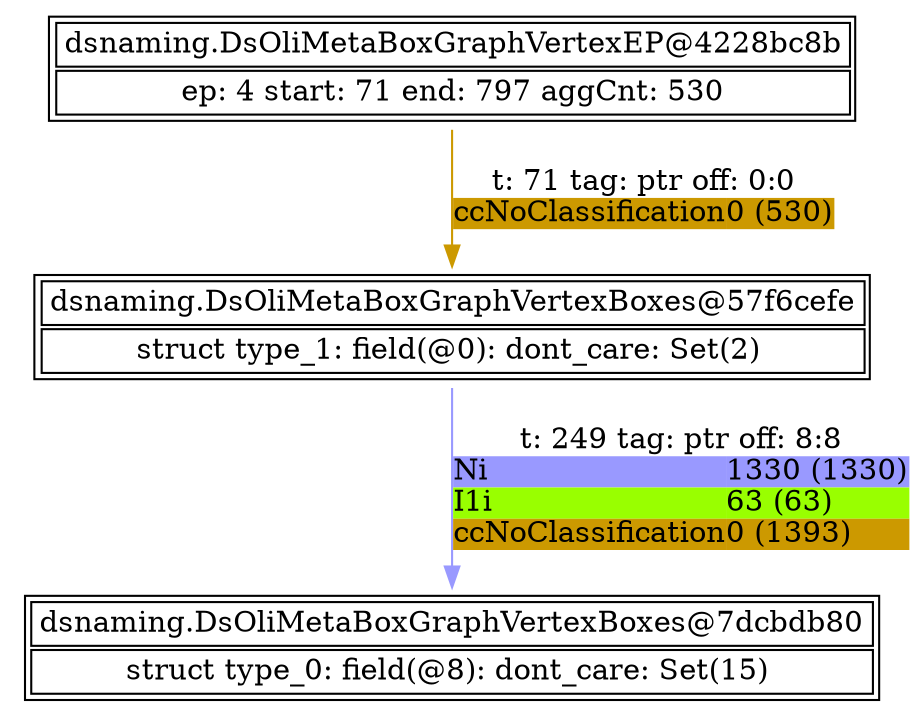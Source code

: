 digraph G {
	"dsnaming.DsOliMetaBoxGraphVertexBoxes@57f6cefe" -> "dsnaming.DsOliMetaBoxGraphVertexBoxes@7dcbdb80" [color = "#9999FF", label = <<TABLE BORDER="0" ALIGN="left" COLOR="black" CELLBORDER="0"  CELLPADDING="0" CELLSPACING="0"><TR><TD COLSPAN="2">t: 249 tag: ptr off: 8:8</TD></TR><TR><TD ALIGN="left" BGCOLOR="#9999FF">Ni</TD><TD ALIGN="left" BGCOLOR="#9999FF">1330 (1330)</TD></TR><TR><TD ALIGN="left" BGCOLOR="#99FF00">I1i</TD><TD ALIGN="left" BGCOLOR="#99FF00">63 (63)</TD></TR><TR><TD ALIGN="left" BGCOLOR="#CC9900">ccNoClassification</TD><TD ALIGN="left" BGCOLOR="#CC9900">0 (1393)</TD></TR></TABLE>>]
	"dsnaming.DsOliMetaBoxGraphVertexEP@4228bc8b" -> "dsnaming.DsOliMetaBoxGraphVertexBoxes@57f6cefe" [color = "#CC9900", label = <<TABLE BORDER="0" ALIGN="left" COLOR="black" CELLBORDER="0"  CELLPADDING="0" CELLSPACING="0"><TR><TD COLSPAN="2">t: 71 tag: ptr off: 0:0</TD></TR><TR><TD ALIGN="left" BGCOLOR="#CC9900">ccNoClassification</TD><TD ALIGN="left" BGCOLOR="#CC9900">0 (530)</TD></TR></TABLE>>]
	subgraph connected_vertices {
		rankdir = LR
		"dsnaming.DsOliMetaBoxGraphVertexBoxes@7dcbdb80"  [label = <<TABLE><TR><TD COLSPAN="2">dsnaming.DsOliMetaBoxGraphVertexBoxes@7dcbdb80</TD></TR><TR><TD COLSPAN="2">struct type_0: field(@8): dont_care: Set(15) </TD></TR></TABLE>>, shape = none]
		"dsnaming.DsOliMetaBoxGraphVertexBoxes@57f6cefe"  [label = <<TABLE><TR><TD COLSPAN="2">dsnaming.DsOliMetaBoxGraphVertexBoxes@57f6cefe</TD></TR><TR><TD COLSPAN="2">struct type_1: field(@0): dont_care: Set(2) </TD></TR></TABLE>>, shape = none]
		"dsnaming.DsOliMetaBoxGraphVertexEP@4228bc8b"  [label = <<TABLE><TR><TD COLSPAN="2">dsnaming.DsOliMetaBoxGraphVertexEP@4228bc8b</TD></TR><TR><TD COLSPAN="2">ep: 4 start: 71 end: 797 aggCnt: 530</TD></TR></TABLE>>, shape = none]
	}
}